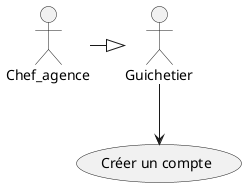 @startuml issue1

usecase a as "Créer un compte"

actor Chef_agence 
actor Guichetier

Chef_agence -|> Guichetier

Guichetier --> a

@enduml